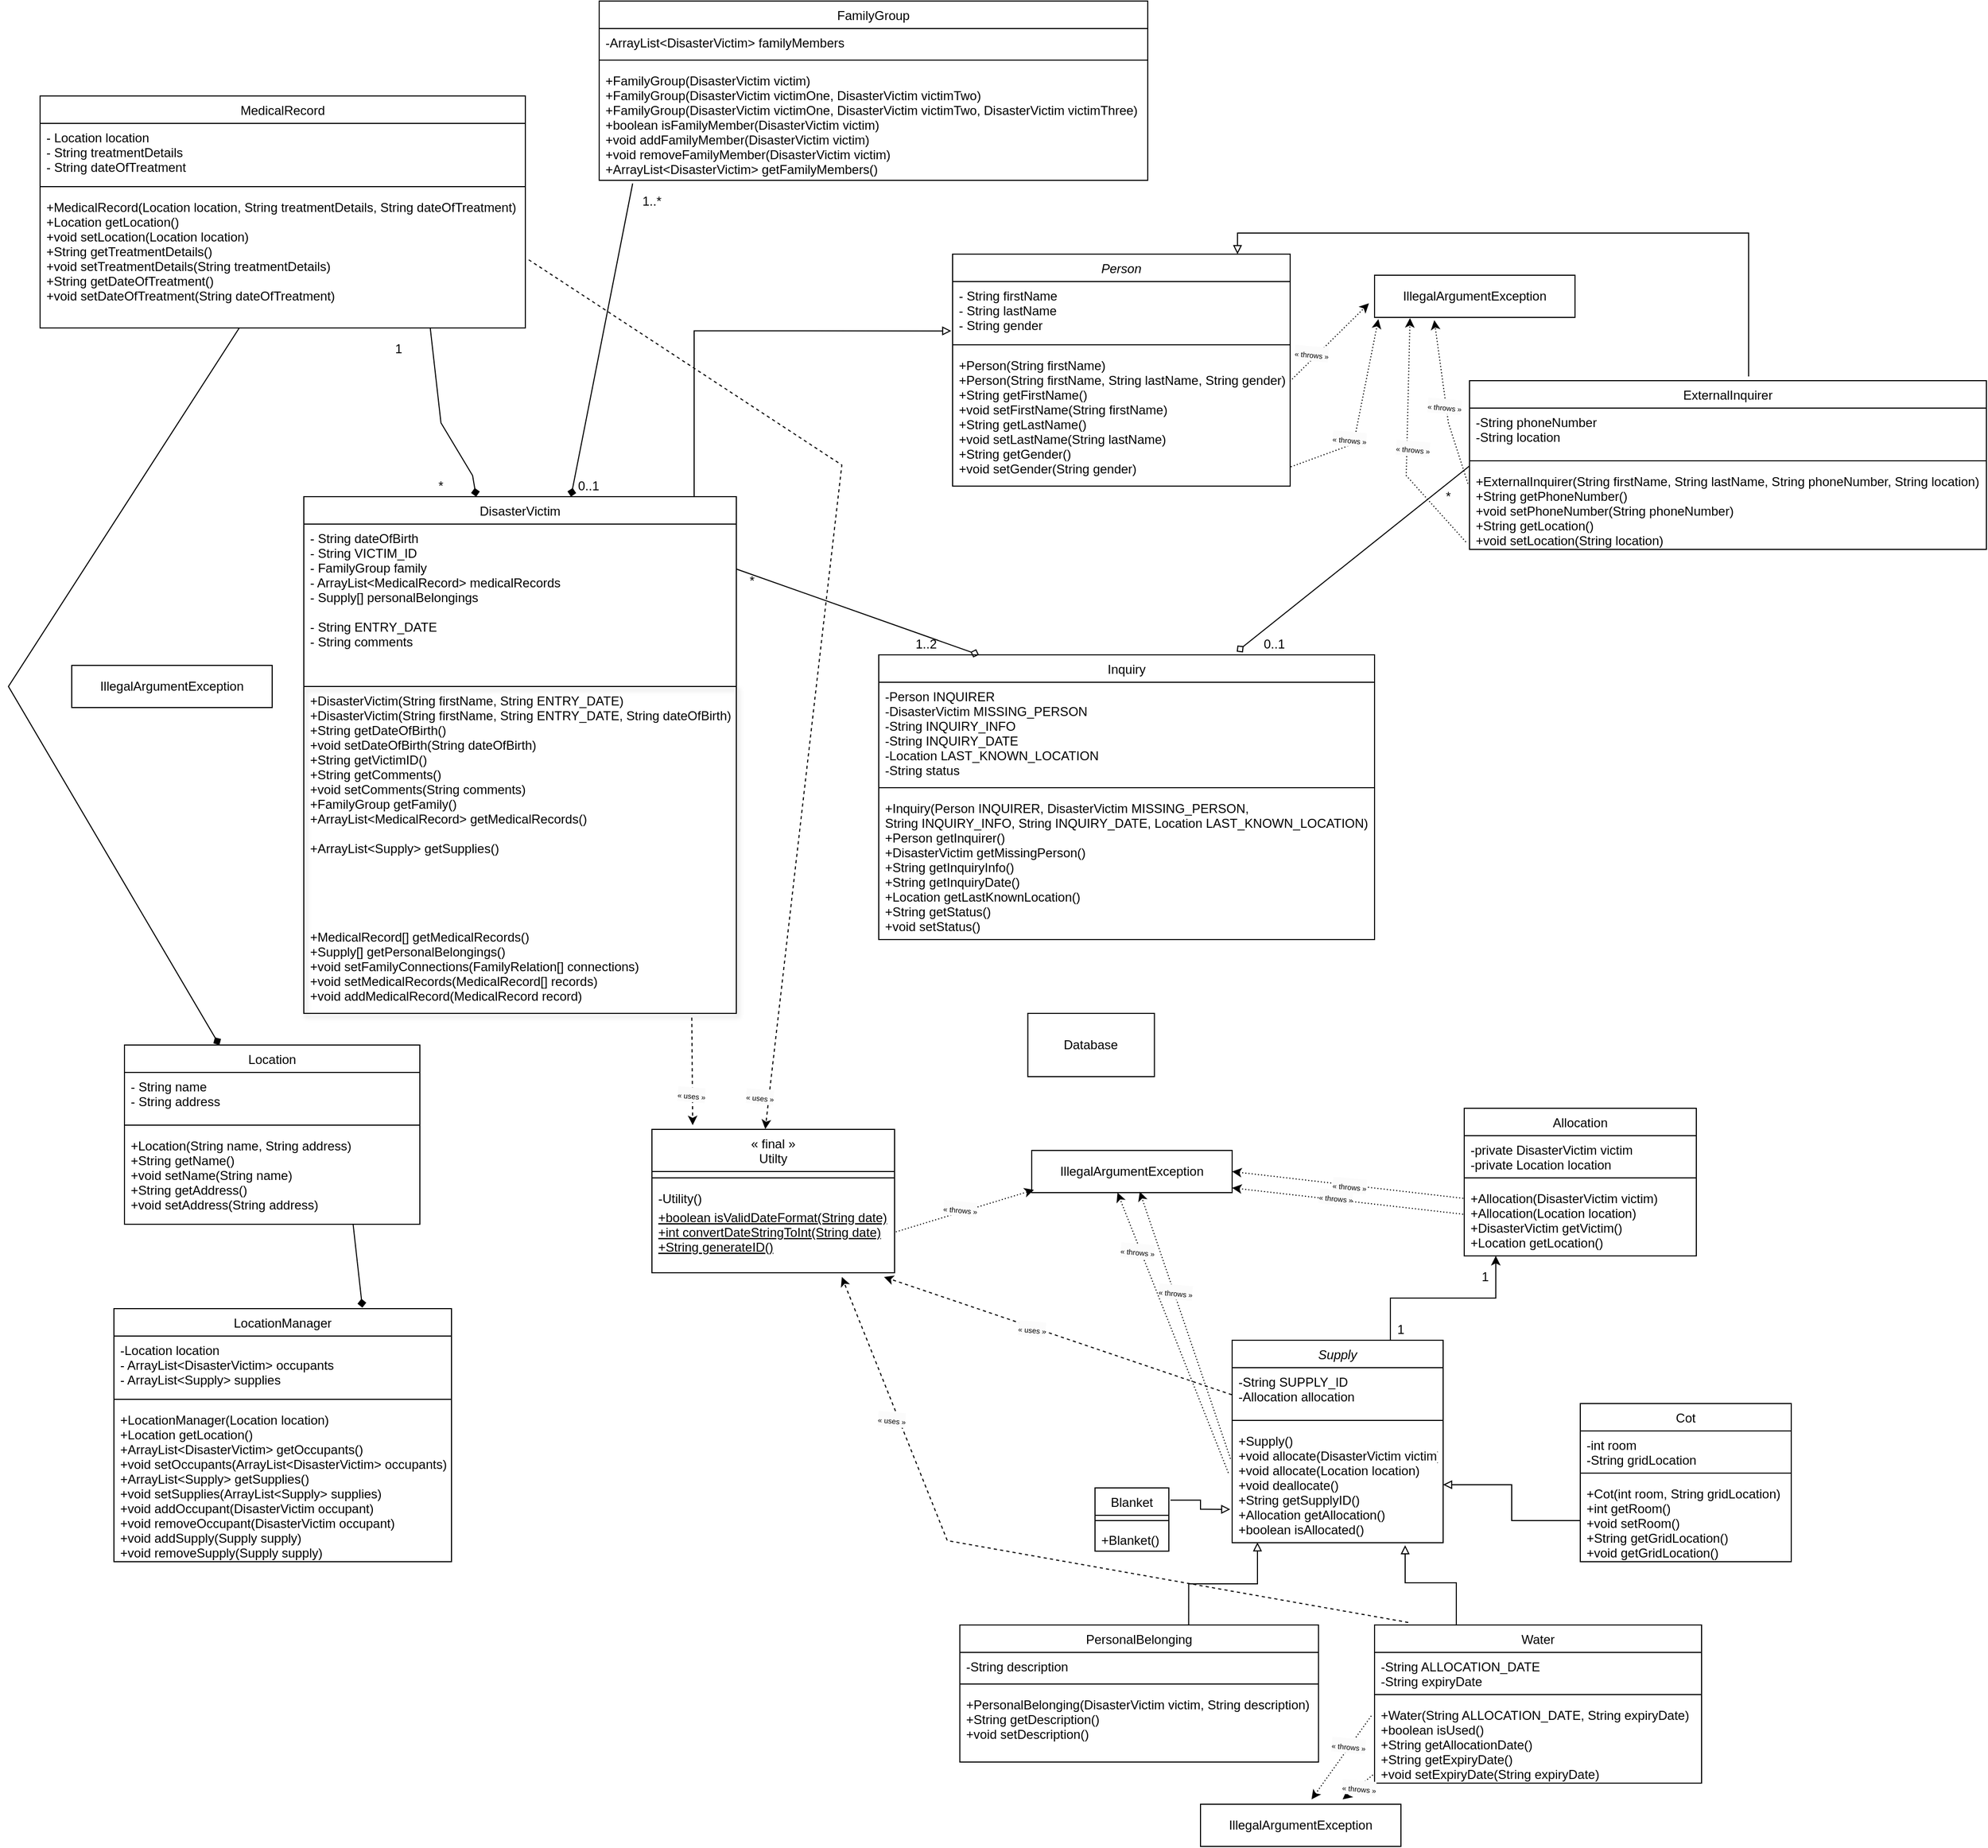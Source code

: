 <mxfile version="22.1.22" type="embed">
  <diagram id="VlhHBZpKRhE8tKz5r5HN" name="Page-1">
    <mxGraphModel dx="604" dy="786" grid="1" gridSize="10" guides="1" tooltips="1" connect="0" arrows="0" fold="1" page="1" pageScale="1" pageWidth="1920" pageHeight="1920" math="0" shadow="0">
      <root>
        <mxCell id="0" />
        <mxCell id="1" parent="0" />
        <mxCell id="2" value="DisasterVictim" style="swimlane;fontStyle=0;align=center;verticalAlign=top;childLayout=stackLayout;horizontal=1;startSize=26;horizontalStack=0;resizeParent=1;resizeLast=0;collapsible=1;marginBottom=0;rounded=0;shadow=0;strokeWidth=1;" parent="1" vertex="1">
          <mxGeometry x="290" y="630" width="410" height="490" as="geometry">
            <mxRectangle x="550" y="140" width="160" height="26" as="alternateBounds" />
          </mxGeometry>
        </mxCell>
        <mxCell id="4" value="- String dateOfBirth&#xa;- String VICTIM_ID&#xa;- FamilyGroup family&#xa;- ArrayList&lt;MedicalRecord&gt; medicalRecords&#xa;- Supply[] personalBelongings&#xa;&#xa;- String ENTRY_DATE&#xa;- String comments" style="text;align=left;verticalAlign=top;spacingLeft=4;spacingRight=4;overflow=hidden;rotatable=0;points=[[0,0.5],[1,0.5]];portConstraint=eastwest;rounded=0;shadow=0;html=0;" parent="2" vertex="1">
          <mxGeometry y="26" width="410" height="154" as="geometry" />
        </mxCell>
        <mxCell id="6" value="+DisasterVictim(String firstName, String ENTRY_DATE)&#xa;+DisasterVictim(String firstName, String ENTRY_DATE, String dateOfBirth)&#xa;+String getDateOfBirth()&#xa;+void setDateOfBirth(String dateOfBirth)&#xa;+String getVictimID()&#xa;+String getComments()&#xa;+void setComments(String comments)&#xa;+FamilyGroup getFamily()&#xa;+ArrayList&lt;MedicalRecord&gt; getMedicalRecords()&#xa;&#xa;+ArrayList&lt;Supply&gt; getSupplies()&#xa;&#xa;&#xa;&#xa;&#xa;&#xa;+MedicalRecord[] getMedicalRecords()&#xa;+Supply[] getPersonalBelongings()&#xa;+void setFamilyConnections(FamilyRelation[] connections)&#xa;+void setMedicalRecords(MedicalRecord[] records)&#xa;+void addMedicalRecord(MedicalRecord record)&#xa;&#xa;" style="text;align=left;verticalAlign=top;spacingLeft=4;spacingRight=4;overflow=hidden;rotatable=0;points=[[0,0.5],[1,0.5]];portConstraint=eastwest;rounded=0;shadow=1;html=0;strokeColor=#000000;" parent="2" vertex="1">
          <mxGeometry y="180" width="410" height="310" as="geometry" />
        </mxCell>
        <mxCell id="14" value="Location" style="swimlane;fontStyle=0;align=center;verticalAlign=top;childLayout=stackLayout;horizontal=1;startSize=26;horizontalStack=0;resizeParent=1;resizeLast=0;collapsible=1;marginBottom=0;rounded=0;shadow=0;strokeWidth=1;" parent="1" vertex="1">
          <mxGeometry x="120" y="1150" width="280" height="170" as="geometry">
            <mxRectangle x="550" y="140" width="160" height="26" as="alternateBounds" />
          </mxGeometry>
        </mxCell>
        <mxCell id="15" value="- String name&#xa;- String address&#xa;" style="text;align=left;verticalAlign=top;spacingLeft=4;spacingRight=4;overflow=hidden;rotatable=0;points=[[0,0.5],[1,0.5]];portConstraint=eastwest;rounded=0;shadow=0;html=0;" parent="14" vertex="1">
          <mxGeometry y="26" width="280" height="44" as="geometry" />
        </mxCell>
        <mxCell id="16" value="" style="line;html=1;strokeWidth=1;align=left;verticalAlign=middle;spacingTop=-1;spacingLeft=3;spacingRight=3;rotatable=0;labelPosition=right;points=[];portConstraint=eastwest;" parent="14" vertex="1">
          <mxGeometry y="70" width="280" height="12" as="geometry" />
        </mxCell>
        <mxCell id="17" value="+Location(String name, String address)&#xa;+String getName()&#xa;+void setName(String name)&#xa;+String getAddress()&#xa;+void setAddress(String address)" style="text;align=left;verticalAlign=top;spacingLeft=4;spacingRight=4;overflow=hidden;rotatable=0;points=[[0,0.5],[1,0.5]];portConstraint=eastwest;rounded=0;shadow=0;html=0;" parent="14" vertex="1">
          <mxGeometry y="82" width="280" height="88" as="geometry" />
        </mxCell>
        <mxCell id="18" value="« final »&#xa;Utilty" style="swimlane;fontStyle=0;align=center;verticalAlign=top;childLayout=stackLayout;horizontal=1;startSize=40;horizontalStack=0;resizeParent=1;resizeLast=0;collapsible=1;marginBottom=0;rounded=0;shadow=0;strokeWidth=1;" parent="1" vertex="1">
          <mxGeometry x="620" y="1230" width="230" height="136" as="geometry">
            <mxRectangle x="660" y="1060" width="160" height="26" as="alternateBounds" />
          </mxGeometry>
        </mxCell>
        <mxCell id="20" value="" style="line;html=1;strokeWidth=1;align=left;verticalAlign=middle;spacingTop=-1;spacingLeft=3;spacingRight=3;rotatable=0;labelPosition=right;points=[];portConstraint=eastwest;" parent="18" vertex="1">
          <mxGeometry y="40" width="230" height="12" as="geometry" />
        </mxCell>
        <mxCell id="95" value="-Utility()" style="text;align=left;verticalAlign=top;spacingLeft=4;spacingRight=4;overflow=hidden;rotatable=0;points=[[0,0.5],[1,0.5]];portConstraint=eastwest;rounded=0;shadow=0;html=0;" parent="18" vertex="1">
          <mxGeometry y="52" width="230" height="18" as="geometry" />
        </mxCell>
        <mxCell id="21" value="+boolean isValidDateFormat(String date)&#xa;+int convertDateStringToInt(String date)&#xa;+String generateID()&#xa;&#xa;" style="text;align=left;verticalAlign=top;spacingLeft=4;spacingRight=4;overflow=hidden;rotatable=0;points=[[0,0.5],[1,0.5]];portConstraint=eastwest;rounded=0;shadow=0;html=0;fontStyle=4" parent="18" vertex="1">
          <mxGeometry y="70" width="230" height="46" as="geometry" />
        </mxCell>
        <mxCell id="26" value="ExternalInquirer" style="swimlane;fontStyle=0;align=center;verticalAlign=top;childLayout=stackLayout;horizontal=1;startSize=26;horizontalStack=0;resizeParent=1;resizeLast=0;collapsible=1;marginBottom=0;rounded=0;shadow=0;strokeWidth=1;" parent="1" vertex="1">
          <mxGeometry x="1395" y="520" width="490" height="160" as="geometry">
            <mxRectangle x="550" y="140" width="160" height="26" as="alternateBounds" />
          </mxGeometry>
        </mxCell>
        <mxCell id="27" value="-String phoneNumber&#xa;-String location" style="text;align=left;verticalAlign=top;spacingLeft=4;spacingRight=4;overflow=hidden;rotatable=0;points=[[0,0.5],[1,0.5]];portConstraint=eastwest;rounded=0;shadow=0;html=0;" parent="26" vertex="1">
          <mxGeometry y="26" width="490" height="44" as="geometry" />
        </mxCell>
        <mxCell id="28" value="" style="line;html=1;strokeWidth=1;align=left;verticalAlign=middle;spacingTop=-1;spacingLeft=3;spacingRight=3;rotatable=0;labelPosition=right;points=[];portConstraint=eastwest;" parent="26" vertex="1">
          <mxGeometry y="70" width="490" height="12" as="geometry" />
        </mxCell>
        <mxCell id="29" value="+ExternalInquirer(String firstName, String lastName, String phoneNumber, String location)&#xa;+String getPhoneNumber()&#xa;+void setPhoneNumber(String phoneNumber)&#xa;+String getLocation()&#xa;+void setLocation(String location)" style="text;align=left;verticalAlign=top;spacingLeft=4;spacingRight=4;overflow=hidden;rotatable=0;points=[[0,0.5],[1,0.5]];portConstraint=eastwest;rounded=0;shadow=0;html=0;" parent="26" vertex="1">
          <mxGeometry y="82" width="490" height="78" as="geometry" />
        </mxCell>
        <mxCell id="30" value="Supply" style="swimlane;fontStyle=2;align=center;verticalAlign=top;childLayout=stackLayout;horizontal=1;startSize=26;horizontalStack=0;resizeParent=1;resizeLast=0;collapsible=1;marginBottom=0;rounded=0;shadow=0;strokeWidth=1;" parent="1" vertex="1">
          <mxGeometry x="1170" y="1430" width="200" height="192" as="geometry">
            <mxRectangle x="1170" y="1430" width="160" height="26" as="alternateBounds" />
          </mxGeometry>
        </mxCell>
        <mxCell id="31" value="-String SUPPLY_ID&#xa;-Allocation allocation" style="text;align=left;verticalAlign=top;spacingLeft=4;spacingRight=4;overflow=hidden;rotatable=0;points=[[0,0.5],[1,0.5]];portConstraint=eastwest;rounded=0;shadow=0;html=0;" parent="30" vertex="1">
          <mxGeometry y="26" width="200" height="44" as="geometry" />
        </mxCell>
        <mxCell id="32" value="" style="line;html=1;strokeWidth=1;align=left;verticalAlign=middle;spacingTop=-1;spacingLeft=3;spacingRight=3;rotatable=0;labelPosition=right;points=[];portConstraint=eastwest;" parent="30" vertex="1">
          <mxGeometry y="70" width="200" height="12" as="geometry" />
        </mxCell>
        <mxCell id="33" value="+Supply()&#xa;+void allocate(DisasterVictim victim)&#xa;+void allocate(Location location)&#xa;+void deallocate()&#xa;+String getSupplyID()&#xa;+Allocation getAllocation()&#xa;+boolean isAllocated()" style="text;align=left;verticalAlign=top;spacingLeft=4;spacingRight=4;overflow=hidden;rotatable=0;points=[[0,0.5],[1,0.5]];portConstraint=eastwest;rounded=0;shadow=0;html=0;" parent="30" vertex="1">
          <mxGeometry y="82" width="200" height="110" as="geometry" />
        </mxCell>
        <mxCell id="38" value="MedicalRecord" style="swimlane;fontStyle=0;align=center;verticalAlign=top;childLayout=stackLayout;horizontal=1;startSize=26;horizontalStack=0;resizeParent=1;resizeLast=0;collapsible=1;marginBottom=0;rounded=0;shadow=0;strokeWidth=1;" parent="1" vertex="1">
          <mxGeometry x="40" y="250" width="460" height="220" as="geometry">
            <mxRectangle x="50" y="850" width="160" height="26" as="alternateBounds" />
          </mxGeometry>
        </mxCell>
        <mxCell id="39" value="- Location location&#xa;- String treatmentDetails&#xa;- String dateOfTreatment" style="text;align=left;verticalAlign=top;spacingLeft=4;spacingRight=4;overflow=hidden;rotatable=0;points=[[0,0.5],[1,0.5]];portConstraint=eastwest;rounded=0;shadow=0;html=0;" parent="38" vertex="1">
          <mxGeometry y="26" width="460" height="54" as="geometry" />
        </mxCell>
        <mxCell id="40" value="" style="line;html=1;strokeWidth=1;align=left;verticalAlign=middle;spacingTop=-1;spacingLeft=3;spacingRight=3;rotatable=0;labelPosition=right;points=[];portConstraint=eastwest;" parent="38" vertex="1">
          <mxGeometry y="80" width="460" height="12" as="geometry" />
        </mxCell>
        <mxCell id="41" value="+MedicalRecord(Location location, String treatmentDetails, String dateOfTreatment)&#xa;+Location getLocation()&#xa;+void setLocation(Location location)&#xa;+String getTreatmentDetails()&#xa;+void setTreatmentDetails(String treatmentDetails)&#xa;+String getDateOfTreatment()&#xa;+void setDateOfTreatment(String dateOfTreatment)" style="text;align=left;verticalAlign=top;spacingLeft=4;spacingRight=4;overflow=hidden;rotatable=0;points=[[0,0.5],[1,0.5]];portConstraint=eastwest;rounded=0;shadow=0;html=0;" parent="38" vertex="1">
          <mxGeometry y="92" width="460" height="128" as="geometry" />
        </mxCell>
        <mxCell id="43" value="Person" style="swimlane;fontStyle=2;align=center;verticalAlign=top;childLayout=stackLayout;horizontal=1;startSize=26;horizontalStack=0;resizeParent=1;resizeLast=0;collapsible=1;marginBottom=0;rounded=0;shadow=0;strokeWidth=1;" parent="1" vertex="1">
          <mxGeometry x="905" y="400" width="320" height="220" as="geometry">
            <mxRectangle x="550" y="140" width="160" height="26" as="alternateBounds" />
          </mxGeometry>
        </mxCell>
        <mxCell id="44" value="- String firstName&#xa;- String lastName&#xa;- String gender" style="text;align=left;verticalAlign=top;spacingLeft=4;spacingRight=4;overflow=hidden;rotatable=0;points=[[0,0.5],[1,0.5]];portConstraint=eastwest;rounded=0;shadow=0;html=0;" parent="43" vertex="1">
          <mxGeometry y="26" width="320" height="54" as="geometry" />
        </mxCell>
        <mxCell id="45" value="" style="line;html=1;strokeWidth=1;align=left;verticalAlign=middle;spacingTop=-1;spacingLeft=3;spacingRight=3;rotatable=0;labelPosition=right;points=[];portConstraint=eastwest;" parent="43" vertex="1">
          <mxGeometry y="80" width="320" height="12" as="geometry" />
        </mxCell>
        <mxCell id="46" value="+Person(String firstName)&#xa;+Person(String firstName, String lastName, String gender)&#xa;+String getFirstName()&#xa;+void setFirstName(String firstName)&#xa;+String getLastName()&#xa;+void setLastName(String lastName)&#xa;+String getGender()&#xa;+void setGender(String gender)" style="text;align=left;verticalAlign=top;spacingLeft=4;spacingRight=4;overflow=hidden;rotatable=0;points=[[0,0.5],[1,0.5]];portConstraint=eastwest;rounded=0;shadow=0;html=0;" parent="43" vertex="1">
          <mxGeometry y="92" width="320" height="128" as="geometry" />
        </mxCell>
        <mxCell id="47" value="FamilyGroup" style="swimlane;fontStyle=0;align=center;verticalAlign=top;childLayout=stackLayout;horizontal=1;startSize=26;horizontalStack=0;resizeParent=1;resizeLast=0;collapsible=1;marginBottom=0;rounded=0;shadow=0;strokeWidth=1;" parent="1" vertex="1">
          <mxGeometry x="570" y="160" width="520" height="170" as="geometry">
            <mxRectangle x="50" y="800" width="160" height="26" as="alternateBounds" />
          </mxGeometry>
        </mxCell>
        <mxCell id="48" value="-ArrayList&lt;DisasterVictim&gt; familyMembers" style="text;align=left;verticalAlign=top;spacingLeft=4;spacingRight=4;overflow=hidden;rotatable=0;points=[[0,0.5],[1,0.5]];portConstraint=eastwest;rounded=0;shadow=0;html=0;" parent="47" vertex="1">
          <mxGeometry y="26" width="520" height="24" as="geometry" />
        </mxCell>
        <mxCell id="49" value="" style="line;html=1;strokeWidth=1;align=left;verticalAlign=middle;spacingTop=-1;spacingLeft=3;spacingRight=3;rotatable=0;labelPosition=right;points=[];portConstraint=eastwest;" parent="47" vertex="1">
          <mxGeometry y="50" width="520" height="12" as="geometry" />
        </mxCell>
        <mxCell id="50" value="+FamilyGroup(DisasterVictim victim)&#xa;+FamilyGroup(DisasterVictim victimOne, DisasterVictim victimTwo)&#xa;+FamilyGroup(DisasterVictim victimOne, DisasterVictim victimTwo, DisasterVictim victimThree)&#xa;+boolean isFamilyMember(DisasterVictim victim)&#xa;+void addFamilyMember(DisasterVictim victim)&#xa;+void removeFamilyMember(DisasterVictim victim)&#xa;+ArrayList&lt;DisasterVictim&gt; getFamilyMembers()&#xa;" style="text;align=left;verticalAlign=top;spacingLeft=4;spacingRight=4;overflow=hidden;rotatable=0;points=[[0,0.5],[1,0.5]];portConstraint=eastwest;rounded=0;shadow=0;html=0;" parent="47" vertex="1">
          <mxGeometry y="62" width="520" height="108" as="geometry" />
        </mxCell>
        <mxCell id="51" value="Inquiry" style="swimlane;fontStyle=0;align=center;verticalAlign=top;childLayout=stackLayout;horizontal=1;startSize=26;horizontalStack=0;resizeParent=1;resizeLast=0;collapsible=1;marginBottom=0;rounded=0;shadow=0;strokeWidth=1;" parent="1" vertex="1">
          <mxGeometry x="835" y="780" width="470" height="270" as="geometry">
            <mxRectangle x="550" y="140" width="160" height="26" as="alternateBounds" />
          </mxGeometry>
        </mxCell>
        <mxCell id="52" value="-Person INQUIRER&#xa;-DisasterVictim MISSING_PERSON&#xa;-String INQUIRY_INFO&#xa;-String INQUIRY_DATE&#xa;-Location LAST_KNOWN_LOCATION&#xa;-String status" style="text;align=left;verticalAlign=top;spacingLeft=4;spacingRight=4;overflow=hidden;rotatable=0;points=[[0,0.5],[1,0.5]];portConstraint=eastwest;rounded=0;shadow=0;html=0;" parent="51" vertex="1">
          <mxGeometry y="26" width="470" height="94" as="geometry" />
        </mxCell>
        <mxCell id="53" value="" style="line;html=1;strokeWidth=1;align=left;verticalAlign=middle;spacingTop=-1;spacingLeft=3;spacingRight=3;rotatable=0;labelPosition=right;points=[];portConstraint=eastwest;" parent="51" vertex="1">
          <mxGeometry y="120" width="470" height="12" as="geometry" />
        </mxCell>
        <mxCell id="54" value="+Inquiry(Person INQUIRER, DisasterVictim MISSING_PERSON, &#xa;String INQUIRY_INFO, String INQUIRY_DATE, Location LAST_KNOWN_LOCATION)&#xa;+Person getInquirer()&#xa;+DisasterVictim getMissingPerson()&#xa;+String getInquiryInfo()&#xa;+String getInquiryDate()&#xa;+Location getLastKnownLocation()&#xa;+String getStatus()&#xa;+void setStatus()&#xa;" style="text;align=left;verticalAlign=top;spacingLeft=4;spacingRight=4;overflow=hidden;rotatable=0;points=[[0,0.5],[1,0.5]];portConstraint=eastwest;rounded=0;shadow=0;html=0;" parent="51" vertex="1">
          <mxGeometry y="132" width="470" height="138" as="geometry" />
        </mxCell>
        <mxCell id="55" value="PersonalBelonging" style="swimlane;fontStyle=0;align=center;verticalAlign=top;childLayout=stackLayout;horizontal=1;startSize=26;horizontalStack=0;resizeParent=1;resizeLast=0;collapsible=1;marginBottom=0;rounded=0;shadow=0;strokeWidth=1;" parent="1" vertex="1">
          <mxGeometry x="911.85" y="1700" width="340" height="130" as="geometry">
            <mxRectangle x="1030" y="1710" width="160" height="26" as="alternateBounds" />
          </mxGeometry>
        </mxCell>
        <mxCell id="56" value="-String description" style="text;align=left;verticalAlign=top;spacingLeft=4;spacingRight=4;overflow=hidden;rotatable=0;points=[[0,0.5],[1,0.5]];portConstraint=eastwest;rounded=0;shadow=0;html=0;" parent="55" vertex="1">
          <mxGeometry y="26" width="340" height="24" as="geometry" />
        </mxCell>
        <mxCell id="57" value="" style="line;html=1;strokeWidth=1;align=left;verticalAlign=middle;spacingTop=-1;spacingLeft=3;spacingRight=3;rotatable=0;labelPosition=right;points=[];portConstraint=eastwest;" parent="55" vertex="1">
          <mxGeometry y="50" width="340" height="12" as="geometry" />
        </mxCell>
        <mxCell id="58" value="+PersonalBelonging(DisasterVictim victim, String description)&#xa;+String getDescription()&#xa;+void setDescription()" style="text;align=left;verticalAlign=top;spacingLeft=4;spacingRight=4;overflow=hidden;rotatable=0;points=[[0,0.5],[1,0.5]];portConstraint=eastwest;rounded=0;shadow=0;html=0;" parent="55" vertex="1">
          <mxGeometry y="62" width="340" height="58" as="geometry" />
        </mxCell>
        <mxCell id="72" value="Blanket" style="swimlane;fontStyle=0;align=center;verticalAlign=top;childLayout=stackLayout;horizontal=1;startSize=26;horizontalStack=0;resizeParent=1;resizeLast=0;collapsible=1;marginBottom=0;rounded=0;shadow=0;strokeWidth=1;" parent="1" vertex="1">
          <mxGeometry x="1040" y="1570" width="70" height="60" as="geometry">
            <mxRectangle x="980" y="1570" width="160" height="26" as="alternateBounds" />
          </mxGeometry>
        </mxCell>
        <mxCell id="74" value="" style="line;html=1;strokeWidth=1;align=left;verticalAlign=middle;spacingTop=-1;spacingLeft=3;spacingRight=3;rotatable=0;labelPosition=right;points=[];portConstraint=eastwest;" parent="72" vertex="1">
          <mxGeometry y="26" width="70" height="10" as="geometry" />
        </mxCell>
        <mxCell id="75" value="+Blanket()" style="text;align=left;verticalAlign=top;spacingLeft=4;spacingRight=4;overflow=hidden;rotatable=0;points=[[0,0.5],[1,0.5]];portConstraint=eastwest;rounded=0;shadow=0;html=0;" parent="72" vertex="1">
          <mxGeometry y="36" width="70" height="24" as="geometry" />
        </mxCell>
        <mxCell id="76" value="Cot" style="swimlane;fontStyle=0;align=center;verticalAlign=top;childLayout=stackLayout;horizontal=1;startSize=26;horizontalStack=0;resizeParent=1;resizeLast=0;collapsible=1;marginBottom=0;rounded=0;shadow=0;strokeWidth=1;" parent="1" vertex="1">
          <mxGeometry x="1500" y="1490" width="200" height="150" as="geometry">
            <mxRectangle x="1560" y="1500" width="160" height="26" as="alternateBounds" />
          </mxGeometry>
        </mxCell>
        <mxCell id="77" value="-int room&#xa;-String gridLocation" style="text;align=left;verticalAlign=top;spacingLeft=4;spacingRight=4;overflow=hidden;rotatable=0;points=[[0,0.5],[1,0.5]];portConstraint=eastwest;rounded=0;shadow=0;html=0;" parent="76" vertex="1">
          <mxGeometry y="26" width="200" height="34" as="geometry" />
        </mxCell>
        <mxCell id="78" value="" style="line;html=1;strokeWidth=1;align=left;verticalAlign=middle;spacingTop=-1;spacingLeft=3;spacingRight=3;rotatable=0;labelPosition=right;points=[];portConstraint=eastwest;" parent="76" vertex="1">
          <mxGeometry y="60" width="200" height="12" as="geometry" />
        </mxCell>
        <mxCell id="79" value="+Cot(int room, String gridLocation)&#xa;+int getRoom()&#xa;+void setRoom()&#xa;+String getGridLocation()&#xa;+void getGridLocation()" style="text;align=left;verticalAlign=top;spacingLeft=4;spacingRight=4;overflow=hidden;rotatable=0;points=[[0,0.5],[1,0.5]];portConstraint=eastwest;rounded=0;shadow=0;html=0;" parent="76" vertex="1">
          <mxGeometry y="72" width="200" height="78" as="geometry" />
        </mxCell>
        <mxCell id="80" value="Water" style="swimlane;fontStyle=0;align=center;verticalAlign=top;childLayout=stackLayout;horizontal=1;startSize=26;horizontalStack=0;resizeParent=1;resizeLast=0;collapsible=1;marginBottom=0;rounded=0;shadow=0;strokeWidth=1;" parent="1" vertex="1">
          <mxGeometry x="1305" y="1700" width="310" height="150" as="geometry">
            <mxRectangle x="1305" y="1700" width="160" height="26" as="alternateBounds" />
          </mxGeometry>
        </mxCell>
        <mxCell id="81" value="-String ALLOCATION_DATE&#xa;-String expiryDate" style="text;align=left;verticalAlign=top;spacingLeft=4;spacingRight=4;overflow=hidden;rotatable=0;points=[[0,0.5],[1,0.5]];portConstraint=eastwest;rounded=0;shadow=0;html=0;" parent="80" vertex="1">
          <mxGeometry y="26" width="310" height="34" as="geometry" />
        </mxCell>
        <mxCell id="82" value="" style="line;html=1;strokeWidth=1;align=left;verticalAlign=middle;spacingTop=-1;spacingLeft=3;spacingRight=3;rotatable=0;labelPosition=right;points=[];portConstraint=eastwest;" parent="80" vertex="1">
          <mxGeometry y="60" width="310" height="12" as="geometry" />
        </mxCell>
        <mxCell id="83" value="+Water(String ALLOCATION_DATE, String expiryDate)&#xa;+boolean isUsed()&#xa;+String getAllocationDate()&#xa;+String getExpiryDate()&#xa;+void setExpiryDate(String expiryDate)&#xa;" style="text;align=left;verticalAlign=top;spacingLeft=4;spacingRight=4;overflow=hidden;rotatable=0;points=[[0,0.5],[1,0.5]];portConstraint=eastwest;rounded=0;shadow=0;html=0;" parent="80" vertex="1">
          <mxGeometry y="72" width="310" height="78" as="geometry" />
        </mxCell>
        <mxCell id="87" value="LocationManager" style="swimlane;fontStyle=0;align=center;verticalAlign=top;childLayout=stackLayout;horizontal=1;startSize=26;horizontalStack=0;resizeParent=1;resizeLast=0;collapsible=1;marginBottom=0;rounded=0;shadow=0;strokeWidth=1;" parent="1" vertex="1">
          <mxGeometry x="110" y="1400" width="320" height="240" as="geometry">
            <mxRectangle x="550" y="140" width="160" height="26" as="alternateBounds" />
          </mxGeometry>
        </mxCell>
        <mxCell id="88" value="-Location location&#xa;- ArrayList&lt;DisasterVictim&gt; occupants&#xa;- ArrayList&lt;Supply&gt; supplies" style="text;align=left;verticalAlign=top;spacingLeft=4;spacingRight=4;overflow=hidden;rotatable=0;points=[[0,0.5],[1,0.5]];portConstraint=eastwest;rounded=0;shadow=0;html=0;" parent="87" vertex="1">
          <mxGeometry y="26" width="320" height="54" as="geometry" />
        </mxCell>
        <mxCell id="89" value="" style="line;html=1;strokeWidth=1;align=left;verticalAlign=middle;spacingTop=-1;spacingLeft=3;spacingRight=3;rotatable=0;labelPosition=right;points=[];portConstraint=eastwest;" parent="87" vertex="1">
          <mxGeometry y="80" width="320" height="12" as="geometry" />
        </mxCell>
        <mxCell id="90" value="+LocationManager(Location location)&#xa;+Location getLocation()&#xa;+ArrayList&lt;DisasterVictim&gt; getOccupants()&#xa;+void setOccupants(ArrayList&lt;DisasterVictim&gt; occupants)&#xa;+ArrayList&lt;Supply&gt; getSupplies()&#xa;+void setSupplies(ArrayList&lt;Supply&gt; supplies)&#xa;+void addOccupant(DisasterVictim occupant)&#xa;+void removeOccupant(DisasterVictim occupant)&#xa;+void addSupply(Supply supply)&#xa;+void removeSupply(Supply supply)" style="text;align=left;verticalAlign=top;spacingLeft=4;spacingRight=4;overflow=hidden;rotatable=0;points=[[0,0.5],[1,0.5]];portConstraint=eastwest;rounded=0;shadow=0;html=0;" parent="87" vertex="1">
          <mxGeometry y="92" width="320" height="148" as="geometry" />
        </mxCell>
        <mxCell id="91" value="Allocation" style="swimlane;fontStyle=0;align=center;verticalAlign=top;childLayout=stackLayout;horizontal=1;startSize=26;horizontalStack=0;resizeParent=1;resizeLast=0;collapsible=1;marginBottom=0;rounded=0;shadow=0;strokeWidth=1;" parent="1" vertex="1">
          <mxGeometry x="1390" y="1210" width="220" height="140" as="geometry">
            <mxRectangle x="910" y="1390" width="160" height="26" as="alternateBounds" />
          </mxGeometry>
        </mxCell>
        <mxCell id="92" value="-private DisasterVictim victim&#xa;-private Location location" style="text;align=left;verticalAlign=top;spacingLeft=4;spacingRight=4;overflow=hidden;rotatable=0;points=[[0,0.5],[1,0.5]];portConstraint=eastwest;rounded=0;shadow=0;html=0;" parent="91" vertex="1">
          <mxGeometry y="26" width="220" height="34" as="geometry" />
        </mxCell>
        <mxCell id="93" value="" style="line;html=1;strokeWidth=1;align=left;verticalAlign=middle;spacingTop=-1;spacingLeft=3;spacingRight=3;rotatable=0;labelPosition=right;points=[];portConstraint=eastwest;" parent="91" vertex="1">
          <mxGeometry y="60" width="220" height="12" as="geometry" />
        </mxCell>
        <mxCell id="94" value="+Allocation(DisasterVictim victim)&#xa;+Allocation(Location location)&#xa;+DisasterVictim getVictim()&#xa;+Location getLocation()&#xa;" style="text;align=left;verticalAlign=top;spacingLeft=4;spacingRight=4;overflow=hidden;rotatable=0;points=[[0,0.5],[1,0.5]];portConstraint=eastwest;rounded=0;shadow=0;html=0;" parent="91" vertex="1">
          <mxGeometry y="72" width="220" height="68" as="geometry" />
        </mxCell>
        <mxCell id="101" value="IllegalArgumentException" style="whiteSpace=wrap;html=1;" vertex="1" parent="1">
          <mxGeometry x="70" y="790" width="190" height="40" as="geometry" />
        </mxCell>
        <mxCell id="106" style="edgeStyle=orthogonalEdgeStyle;rounded=0;orthogonalLoop=1;jettySize=auto;html=1;exitX=0;exitY=0.5;exitDx=0;exitDy=0;entryX=1;entryY=0.5;entryDx=0;entryDy=0;endArrow=block;endFill=0;" edge="1" parent="1" source="79" target="33">
          <mxGeometry relative="1" as="geometry" />
        </mxCell>
        <mxCell id="108" style="edgeStyle=orthogonalEdgeStyle;rounded=0;orthogonalLoop=1;jettySize=auto;html=1;exitX=0.25;exitY=0;exitDx=0;exitDy=0;entryX=0.82;entryY=1.022;entryDx=0;entryDy=0;endArrow=block;endFill=0;entryPerimeter=0;" edge="1" parent="1" source="80" target="33">
          <mxGeometry relative="1" as="geometry">
            <mxPoint x="1470" y="1650" as="sourcePoint" />
            <mxPoint x="1340" y="1610" as="targetPoint" />
            <Array as="points">
              <mxPoint x="1383" y="1660" />
              <mxPoint x="1334" y="1660" />
            </Array>
          </mxGeometry>
        </mxCell>
        <mxCell id="110" style="edgeStyle=orthogonalEdgeStyle;rounded=0;orthogonalLoop=1;jettySize=auto;html=1;exitX=1.021;exitY=0.194;exitDx=0;exitDy=0;entryX=-0.009;entryY=0.712;entryDx=0;entryDy=0;endArrow=block;endFill=0;entryPerimeter=0;exitPerimeter=0;" edge="1" parent="1" source="72" target="33">
          <mxGeometry relative="1" as="geometry">
            <mxPoint x="1043" y="1564.75" as="sourcePoint" />
            <mxPoint x="1000" y="1474.75" as="targetPoint" />
          </mxGeometry>
        </mxCell>
        <mxCell id="111" style="edgeStyle=orthogonalEdgeStyle;rounded=0;orthogonalLoop=1;jettySize=auto;html=1;entryX=0.844;entryY=0;entryDx=0;entryDy=0;entryPerimeter=0;endArrow=block;endFill=0;exitX=0.54;exitY=-0.025;exitDx=0;exitDy=0;exitPerimeter=0;" edge="1" parent="1" source="26" target="43">
          <mxGeometry relative="1" as="geometry">
            <mxPoint x="1665" y="390" as="sourcePoint" />
            <mxPoint x="1175.0" y="370.002" as="targetPoint" />
            <Array as="points">
              <mxPoint x="1660" y="380" />
              <mxPoint x="1175" y="380" />
            </Array>
          </mxGeometry>
        </mxCell>
        <mxCell id="112" style="edgeStyle=orthogonalEdgeStyle;rounded=0;orthogonalLoop=1;jettySize=auto;html=1;entryX=-0.004;entryY=0.867;entryDx=0;entryDy=0;entryPerimeter=0;endArrow=block;endFill=0;" edge="1" parent="1" source="2" target="44">
          <mxGeometry relative="1" as="geometry">
            <Array as="points">
              <mxPoint x="660" y="473" />
            </Array>
          </mxGeometry>
        </mxCell>
        <mxCell id="113" value="IllegalArgumentException" style="whiteSpace=wrap;html=1;" vertex="1" parent="1">
          <mxGeometry x="980" y="1250" width="190" height="40" as="geometry" />
        </mxCell>
        <mxCell id="119" value="IllegalArgumentException" style="whiteSpace=wrap;html=1;" vertex="1" parent="1">
          <mxGeometry x="1140" y="1870" width="190" height="40" as="geometry" />
        </mxCell>
        <mxCell id="123" style="edgeStyle=orthogonalEdgeStyle;rounded=0;orthogonalLoop=1;jettySize=auto;html=1;exitX=0.75;exitY=0;exitDx=0;exitDy=0;entryX=0.136;entryY=1;entryDx=0;entryDy=0;entryPerimeter=0;" edge="1" parent="1" source="30" target="94">
          <mxGeometry relative="1" as="geometry" />
        </mxCell>
        <mxCell id="124" value="1" style="text;strokeColor=none;align=center;fillColor=none;html=1;verticalAlign=middle;whiteSpace=wrap;rounded=0;" vertex="1" parent="1">
          <mxGeometry x="1400" y="1360" width="20" height="20" as="geometry" />
        </mxCell>
        <mxCell id="125" value="1" style="text;strokeColor=none;align=center;fillColor=none;html=1;verticalAlign=middle;whiteSpace=wrap;rounded=0;" vertex="1" parent="1">
          <mxGeometry x="1320" y="1410" width="20" height="20" as="geometry" />
        </mxCell>
        <mxCell id="138" value="" style="group" vertex="1" connectable="0" parent="1">
          <mxGeometry x="1260.609" y="1276.275" width="44.392" height="13.73" as="geometry" />
        </mxCell>
        <mxCell id="139" value="" style="group" vertex="1" connectable="0" parent="138">
          <mxGeometry x="-8.882e-14" y="4.086e-14" width="44.392" height="13.73" as="geometry" />
        </mxCell>
        <mxCell id="117" value="" style="edgeStyle=none;orthogonalLoop=1;jettySize=auto;html=1;rounded=0;exitX=-0.004;exitY=0.197;exitDx=0;exitDy=0;exitPerimeter=0;entryX=1;entryY=0.5;entryDx=0;entryDy=0;dashed=1;dashPattern=1 2;movable=1;resizable=1;rotatable=1;deletable=1;editable=1;locked=0;connectable=1;" edge="1" parent="139" source="94" target="113">
          <mxGeometry width="80" relative="1" as="geometry">
            <mxPoint x="159.041" y="-198.135" as="sourcePoint" />
            <mxPoint x="239.041" y="-198.135" as="targetPoint" />
            <Array as="points" />
          </mxGeometry>
        </mxCell>
        <mxCell id="128" value="&lt;span style=&quot;color: rgb(0, 0, 0); font-family: Helvetica; font-style: normal; font-variant-ligatures: normal; font-variant-caps: normal; font-weight: 400; letter-spacing: normal; orphans: 2; text-align: center; text-indent: 0px; text-transform: none; widows: 2; word-spacing: 0px; -webkit-text-stroke-width: 0px; background-color: rgb(251, 251, 251); text-decoration-thickness: initial; text-decoration-style: initial; text-decoration-color: initial; float: none; display: inline !important;&quot;&gt;&lt;font style=&quot;font-size: 7px;&quot;&gt;« throws »&lt;/font&gt;&lt;/span&gt;" style="text;whiteSpace=wrap;html=1;rotation=5;movable=1;resizable=1;rotatable=1;deletable=1;editable=1;locked=0;connectable=1;perimeterSpacing=0;spacing=2;spacingBottom=0;spacingTop=-9;spacingLeft=2;" vertex="1" parent="139">
          <mxGeometry x="0.351" y="1.885" width="43.69" height="9.96" as="geometry" />
        </mxCell>
        <mxCell id="140" value="" style="edgeStyle=none;orthogonalLoop=1;jettySize=auto;html=1;rounded=0;exitX=-0.004;exitY=0.197;exitDx=0;exitDy=0;exitPerimeter=0;entryX=1;entryY=0.5;entryDx=0;entryDy=0;dashed=1;dashPattern=1 2;movable=1;resizable=1;rotatable=1;deletable=1;editable=1;locked=0;connectable=1;" edge="1" parent="1">
          <mxGeometry width="80" relative="1" as="geometry">
            <mxPoint x="1388.999" y="1310.495" as="sourcePoint" />
            <mxPoint x="1169.999" y="1285.495" as="targetPoint" />
            <Array as="points" />
          </mxGeometry>
        </mxCell>
        <mxCell id="141" value="&lt;span style=&quot;color: rgb(0, 0, 0); font-family: Helvetica; font-style: normal; font-variant-ligatures: normal; font-variant-caps: normal; font-weight: 400; letter-spacing: normal; orphans: 2; text-align: center; text-indent: 0px; text-transform: none; widows: 2; word-spacing: 0px; -webkit-text-stroke-width: 0px; background-color: rgb(251, 251, 251); text-decoration-thickness: initial; text-decoration-style: initial; text-decoration-color: initial; float: none; display: inline !important;&quot;&gt;&lt;font style=&quot;font-size: 7px;&quot;&gt;« throws »&lt;/font&gt;&lt;/span&gt;" style="text;whiteSpace=wrap;html=1;rotation=5;movable=1;resizable=1;rotatable=1;deletable=1;editable=1;locked=0;connectable=1;perimeterSpacing=0;spacing=2;spacingBottom=0;spacingTop=-9;spacingLeft=2;" vertex="1" parent="1">
          <mxGeometry x="1248.15" y="1290" width="43.69" height="9.96" as="geometry" />
        </mxCell>
        <mxCell id="142" value="" style="edgeStyle=none;orthogonalLoop=1;jettySize=auto;html=1;rounded=0;exitX=1.005;exitY=0.592;exitDx=0;exitDy=0;exitPerimeter=0;entryX=0.011;entryY=0.935;entryDx=0;entryDy=0;dashed=1;dashPattern=1 2;movable=1;resizable=1;rotatable=1;deletable=1;editable=1;locked=0;connectable=1;entryPerimeter=0;" edge="1" parent="1" source="21" target="113">
          <mxGeometry width="80" relative="1" as="geometry">
            <mxPoint x="1029" y="1365" as="sourcePoint" />
            <mxPoint x="810" y="1340" as="targetPoint" />
            <Array as="points" />
          </mxGeometry>
        </mxCell>
        <mxCell id="143" value="&lt;span style=&quot;color: rgb(0, 0, 0); font-family: Helvetica; font-style: normal; font-variant-ligatures: normal; font-variant-caps: normal; font-weight: 400; letter-spacing: normal; orphans: 2; text-align: center; text-indent: 0px; text-transform: none; widows: 2; word-spacing: 0px; -webkit-text-stroke-width: 0px; background-color: rgb(251, 251, 251); text-decoration-thickness: initial; text-decoration-style: initial; text-decoration-color: initial; float: none; display: inline !important;&quot;&gt;&lt;font style=&quot;font-size: 7px;&quot;&gt;« throws »&lt;/font&gt;&lt;/span&gt;" style="text;whiteSpace=wrap;html=1;rotation=5;movable=1;resizable=1;rotatable=1;deletable=1;editable=1;locked=0;connectable=1;perimeterSpacing=0;spacing=2;spacingBottom=0;spacingTop=-9;spacingLeft=2;" vertex="1" parent="1">
          <mxGeometry x="890.52" y="1300.1" width="43.69" height="44.5" as="geometry" />
        </mxCell>
        <mxCell id="144" value="" style="edgeStyle=none;orthogonalLoop=1;jettySize=auto;html=1;rounded=0;exitX=-0.01;exitY=0.182;exitDx=0;exitDy=0;exitPerimeter=0;entryX=0.554;entryY=-0.115;entryDx=0;entryDy=0;dashed=1;dashPattern=1 2;movable=1;resizable=1;rotatable=1;deletable=1;editable=1;locked=0;connectable=1;entryPerimeter=0;" edge="1" parent="1" source="83" target="119">
          <mxGeometry width="80" relative="1" as="geometry">
            <mxPoint x="1419" y="1785" as="sourcePoint" />
            <mxPoint x="1200" y="1760" as="targetPoint" />
            <Array as="points" />
          </mxGeometry>
        </mxCell>
        <mxCell id="145" value="&lt;span style=&quot;color: rgb(0, 0, 0); font-family: Helvetica; font-style: normal; font-variant-ligatures: normal; font-variant-caps: normal; font-weight: 400; letter-spacing: normal; orphans: 2; text-align: center; text-indent: 0px; text-transform: none; widows: 2; word-spacing: 0px; -webkit-text-stroke-width: 0px; background-color: rgb(251, 251, 251); text-decoration-thickness: initial; text-decoration-style: initial; text-decoration-color: initial; float: none; display: inline !important;&quot;&gt;&lt;font style=&quot;font-size: 7px;&quot;&gt;« throws »&lt;/font&gt;&lt;/span&gt;" style="text;whiteSpace=wrap;html=1;rotation=5;movable=1;resizable=1;rotatable=1;deletable=1;editable=1;locked=0;connectable=1;perimeterSpacing=0;spacing=2;spacingBottom=0;spacingTop=-9;spacingLeft=2;" vertex="1" parent="1">
          <mxGeometry x="1260.001" y="1810.005" width="43.69" height="9.96" as="geometry" />
        </mxCell>
        <mxCell id="146" value="" style="edgeStyle=none;orthogonalLoop=1;jettySize=auto;html=1;rounded=0;exitX=-0.005;exitY=0.9;exitDx=0;exitDy=0;exitPerimeter=0;entryX=0.709;entryY=-0.115;entryDx=0;entryDy=0;dashed=1;dashPattern=1 2;movable=1;resizable=1;rotatable=1;deletable=1;editable=1;locked=0;connectable=1;entryPerimeter=0;" edge="1" parent="1" source="83" target="119">
          <mxGeometry width="80" relative="1" as="geometry">
            <mxPoint x="1419" y="1785" as="sourcePoint" />
            <mxPoint x="1200" y="1760" as="targetPoint" />
            <Array as="points" />
          </mxGeometry>
        </mxCell>
        <mxCell id="147" value="&lt;span style=&quot;color: rgb(0, 0, 0); font-family: Helvetica; font-style: normal; font-variant-ligatures: normal; font-variant-caps: normal; font-weight: 400; letter-spacing: normal; orphans: 2; text-align: center; text-indent: 0px; text-transform: none; widows: 2; word-spacing: 0px; -webkit-text-stroke-width: 0px; background-color: rgb(251, 251, 251); text-decoration-thickness: initial; text-decoration-style: initial; text-decoration-color: initial; float: none; display: inline !important;&quot;&gt;&lt;font style=&quot;font-size: 7px;&quot;&gt;« throws »&lt;/font&gt;&lt;/span&gt;" style="text;whiteSpace=wrap;html=1;rotation=5;movable=1;resizable=1;rotatable=1;deletable=1;editable=1;locked=0;connectable=1;perimeterSpacing=0;spacing=2;spacingBottom=0;spacingTop=-9;spacingLeft=2;" vertex="1" parent="1">
          <mxGeometry x="1270.001" y="1850.005" width="43.69" height="9.96" as="geometry" />
        </mxCell>
        <mxCell id="149" style="edgeStyle=orthogonalEdgeStyle;rounded=0;orthogonalLoop=1;jettySize=auto;html=1;exitX=0.638;exitY=0;exitDx=0;exitDy=0;entryX=0.12;entryY=0.997;entryDx=0;entryDy=0;endArrow=block;endFill=0;entryPerimeter=0;exitPerimeter=0;" edge="1" parent="1" source="55" target="33">
          <mxGeometry relative="1" as="geometry">
            <mxPoint x="1121" y="1592" as="sourcePoint" />
            <mxPoint x="1178" y="1592" as="targetPoint" />
          </mxGeometry>
        </mxCell>
        <mxCell id="150" value="" style="edgeStyle=none;orthogonalLoop=1;jettySize=auto;html=1;rounded=0;exitX=0.103;exitY=-0.016;exitDx=0;exitDy=0;exitPerimeter=0;dashed=1;" edge="1" parent="1" source="80">
          <mxGeometry width="80" relative="1" as="geometry">
            <mxPoint x="1370" y="1600" as="sourcePoint" />
            <mxPoint x="800" y="1370" as="targetPoint" />
            <Array as="points">
              <mxPoint x="900" y="1620" />
            </Array>
          </mxGeometry>
        </mxCell>
        <mxCell id="151" value="" style="edgeStyle=none;orthogonalLoop=1;jettySize=auto;html=1;rounded=0;exitX=-0.002;exitY=0.583;exitDx=0;exitDy=0;exitPerimeter=0;dashed=1;" edge="1" parent="1" source="31">
          <mxGeometry width="80" relative="1" as="geometry">
            <mxPoint x="1120" y="1440" as="sourcePoint" />
            <mxPoint x="840" y="1370" as="targetPoint" />
            <Array as="points" />
          </mxGeometry>
        </mxCell>
        <mxCell id="152" value="" style="edgeStyle=none;orthogonalLoop=1;jettySize=auto;html=1;rounded=0;entryX=0.202;entryY=0;entryDx=0;entryDy=0;entryPerimeter=0;endArrow=diamond;endFill=0;" edge="1" parent="1" target="51">
          <mxGeometry width="80" relative="1" as="geometry">
            <mxPoint x="700" y="698.615" as="sourcePoint" />
            <mxPoint x="944.51" y="721.39" as="targetPoint" />
            <Array as="points" />
          </mxGeometry>
        </mxCell>
        <mxCell id="153" value="" style="edgeStyle=none;orthogonalLoop=1;jettySize=auto;html=1;rounded=0;entryX=0.722;entryY=-0.011;entryDx=0;entryDy=0;entryPerimeter=0;exitX=0;exitY=-0.014;exitDx=0;exitDy=0;exitPerimeter=0;endArrow=diamond;endFill=0;" edge="1" parent="1" source="29" target="51">
          <mxGeometry width="80" relative="1" as="geometry">
            <mxPoint x="1145" y="710" as="sourcePoint" />
            <mxPoint x="1225" y="710" as="targetPoint" />
            <Array as="points" />
          </mxGeometry>
        </mxCell>
        <mxCell id="154" value="0..1" style="text;strokeColor=none;align=center;fillColor=none;html=1;verticalAlign=middle;whiteSpace=wrap;rounded=0;" vertex="1" parent="1">
          <mxGeometry x="1200" y="760" width="20" height="20" as="geometry" />
        </mxCell>
        <mxCell id="155" value="*" style="text;strokeColor=none;align=center;fillColor=none;html=1;verticalAlign=middle;whiteSpace=wrap;rounded=0;" vertex="1" parent="1">
          <mxGeometry x="1365" y="620" width="20" height="20" as="geometry" />
        </mxCell>
        <mxCell id="156" value="1..2" style="text;strokeColor=none;align=center;fillColor=none;html=1;verticalAlign=middle;whiteSpace=wrap;rounded=0;" vertex="1" parent="1">
          <mxGeometry x="870" y="760" width="20" height="20" as="geometry" />
        </mxCell>
        <mxCell id="157" value="*" style="text;strokeColor=none;align=center;fillColor=none;html=1;verticalAlign=middle;whiteSpace=wrap;rounded=0;" vertex="1" parent="1">
          <mxGeometry x="705" y="700" width="20" height="20" as="geometry" />
        </mxCell>
        <mxCell id="158" value="IllegalArgumentException" style="whiteSpace=wrap;html=1;" vertex="1" parent="1">
          <mxGeometry x="1305" y="420" width="190" height="40" as="geometry" />
        </mxCell>
        <mxCell id="159" value="" style="edgeStyle=none;orthogonalLoop=1;jettySize=auto;html=1;rounded=0;exitX=-0.007;exitY=0.91;exitDx=0;exitDy=0;exitPerimeter=0;entryX=0.177;entryY=1.017;entryDx=0;entryDy=0;dashed=1;dashPattern=1 2;movable=1;resizable=1;rotatable=1;deletable=1;editable=1;locked=0;connectable=1;entryPerimeter=0;" edge="1" parent="1" source="29" target="158">
          <mxGeometry width="80" relative="1" as="geometry">
            <mxPoint x="1454" y="495" as="sourcePoint" />
            <mxPoint x="1235" y="470" as="targetPoint" />
            <Array as="points">
              <mxPoint x="1335" y="610" />
            </Array>
          </mxGeometry>
        </mxCell>
        <mxCell id="160" value="&lt;span style=&quot;color: rgb(0, 0, 0); font-family: Helvetica; font-style: normal; font-variant-ligatures: normal; font-variant-caps: normal; font-weight: 400; letter-spacing: normal; orphans: 2; text-align: center; text-indent: 0px; text-transform: none; widows: 2; word-spacing: 0px; -webkit-text-stroke-width: 0px; background-color: rgb(251, 251, 251); text-decoration-thickness: initial; text-decoration-style: initial; text-decoration-color: initial; float: none; display: inline !important;&quot;&gt;&lt;font style=&quot;font-size: 7px;&quot;&gt;« throws »&lt;/font&gt;&lt;/span&gt;" style="text;whiteSpace=wrap;html=1;rotation=5;movable=1;resizable=1;rotatable=1;deletable=1;editable=1;locked=0;connectable=1;perimeterSpacing=0;spacing=2;spacingBottom=0;spacingTop=-9;spacingLeft=2;" vertex="1" parent="1">
          <mxGeometry x="1321.311" y="580.005" width="43.69" height="9.96" as="geometry" />
        </mxCell>
        <mxCell id="161" value="" style="edgeStyle=none;orthogonalLoop=1;jettySize=auto;html=1;rounded=0;exitX=-0.003;exitY=0.201;exitDx=0;exitDy=0;exitPerimeter=0;entryX=0.298;entryY=1.067;entryDx=0;entryDy=0;dashed=1;dashPattern=1 2;movable=1;resizable=1;rotatable=1;deletable=1;editable=1;locked=0;connectable=1;entryPerimeter=0;" edge="1" parent="1" source="29" target="158">
          <mxGeometry width="80" relative="1" as="geometry">
            <mxPoint x="1434" y="595" as="sourcePoint" />
            <mxPoint x="1215" y="570" as="targetPoint" />
            <Array as="points">
              <mxPoint x="1375" y="560" />
            </Array>
          </mxGeometry>
        </mxCell>
        <mxCell id="162" value="&lt;span style=&quot;color: rgb(0, 0, 0); font-family: Helvetica; font-style: normal; font-variant-ligatures: normal; font-variant-caps: normal; font-weight: 400; letter-spacing: normal; orphans: 2; text-align: center; text-indent: 0px; text-transform: none; widows: 2; word-spacing: 0px; -webkit-text-stroke-width: 0px; background-color: rgb(251, 251, 251); text-decoration-thickness: initial; text-decoration-style: initial; text-decoration-color: initial; float: none; display: inline !important;&quot;&gt;&lt;font style=&quot;font-size: 7px;&quot;&gt;« throws »&lt;/font&gt;&lt;/span&gt;" style="text;whiteSpace=wrap;html=1;rotation=5;movable=1;resizable=1;rotatable=1;deletable=1;editable=1;locked=0;connectable=1;perimeterSpacing=0;spacing=2;spacingBottom=0;spacingTop=-9;spacingLeft=2;" vertex="1" parent="1">
          <mxGeometry x="1351.311" y="540.005" width="43.69" height="9.96" as="geometry" />
        </mxCell>
        <mxCell id="163" value="" style="edgeStyle=none;orthogonalLoop=1;jettySize=auto;html=1;rounded=0;entryX=0.019;entryY=1.042;entryDx=0;entryDy=0;dashed=1;dashPattern=1 2;movable=1;resizable=1;rotatable=1;deletable=1;editable=1;locked=0;connectable=1;entryPerimeter=0;exitX=1.002;exitY=0.857;exitDx=0;exitDy=0;exitPerimeter=0;" edge="1" parent="1" source="46" target="158">
          <mxGeometry width="80" relative="1" as="geometry">
            <mxPoint x="1275" y="570" as="sourcePoint" />
            <mxPoint x="1215" y="570" as="targetPoint" />
            <Array as="points">
              <mxPoint x="1285" y="580" />
            </Array>
          </mxGeometry>
        </mxCell>
        <mxCell id="164" value="&lt;span style=&quot;color: rgb(0, 0, 0); font-family: Helvetica; font-style: normal; font-variant-ligatures: normal; font-variant-caps: normal; font-weight: 400; letter-spacing: normal; orphans: 2; text-align: center; text-indent: 0px; text-transform: none; widows: 2; word-spacing: 0px; -webkit-text-stroke-width: 0px; background-color: rgb(251, 251, 251); text-decoration-thickness: initial; text-decoration-style: initial; text-decoration-color: initial; float: none; display: inline !important;&quot;&gt;&lt;font style=&quot;font-size: 7px;&quot;&gt;« throws »&lt;/font&gt;&lt;/span&gt;" style="text;whiteSpace=wrap;html=1;rotation=5;movable=1;resizable=1;rotatable=1;deletable=1;editable=1;locked=0;connectable=1;perimeterSpacing=0;spacing=2;spacingBottom=0;spacingTop=-9;spacingLeft=2;" vertex="1" parent="1">
          <mxGeometry x="1261.311" y="570.045" width="43.69" height="9.96" as="geometry" />
        </mxCell>
        <mxCell id="165" value="" style="edgeStyle=none;orthogonalLoop=1;jettySize=auto;html=1;rounded=0;exitX=0.999;exitY=0.224;exitDx=0;exitDy=0;exitPerimeter=0;entryX=-0.028;entryY=0.667;entryDx=0;entryDy=0;dashed=1;dashPattern=1 2;movable=1;resizable=1;rotatable=1;deletable=1;editable=1;locked=0;connectable=1;entryPerimeter=0;" edge="1" parent="1" source="46" target="158">
          <mxGeometry width="80" relative="1" as="geometry">
            <mxPoint x="1434" y="595" as="sourcePoint" />
            <mxPoint x="1215" y="570" as="targetPoint" />
            <Array as="points" />
          </mxGeometry>
        </mxCell>
        <mxCell id="166" value="&lt;span style=&quot;color: rgb(0, 0, 0); font-family: Helvetica; font-style: normal; font-variant-ligatures: normal; font-variant-caps: normal; font-weight: 400; letter-spacing: normal; orphans: 2; text-align: center; text-indent: 0px; text-transform: none; widows: 2; word-spacing: 0px; -webkit-text-stroke-width: 0px; background-color: rgb(251, 251, 251); text-decoration-thickness: initial; text-decoration-style: initial; text-decoration-color: initial; float: none; display: inline !important;&quot;&gt;&lt;font style=&quot;font-size: 7px;&quot;&gt;« throws »&lt;/font&gt;&lt;/span&gt;" style="text;whiteSpace=wrap;html=1;rotation=5;movable=1;resizable=1;rotatable=1;deletable=1;editable=1;locked=0;connectable=1;perimeterSpacing=0;spacing=2;spacingBottom=0;spacingTop=-9;spacingLeft=2;" vertex="1" parent="1">
          <mxGeometry x="1225.001" y="490.005" width="43.69" height="9.96" as="geometry" />
        </mxCell>
        <mxCell id="167" value="" style="edgeStyle=none;orthogonalLoop=1;jettySize=auto;html=1;rounded=0;exitX=0.774;exitY=1;exitDx=0;exitDy=0;exitPerimeter=0;endArrow=diamond;endFill=1;entryX=0.736;entryY=-0.004;entryDx=0;entryDy=0;entryPerimeter=0;" edge="1" parent="1" source="17" target="87">
          <mxGeometry width="80" relative="1" as="geometry">
            <mxPoint x="440" y="1300" as="sourcePoint" />
            <mxPoint x="336" y="1396" as="targetPoint" />
            <Array as="points" />
          </mxGeometry>
        </mxCell>
        <mxCell id="168" value="" style="group" vertex="1" connectable="0" parent="1">
          <mxGeometry x="962.799" y="1412.275" width="44.392" height="13.73" as="geometry" />
        </mxCell>
        <mxCell id="169" value="" style="group" vertex="1" connectable="0" parent="168">
          <mxGeometry x="-8.882e-14" y="4.086e-14" width="44.392" height="13.73" as="geometry" />
        </mxCell>
        <mxCell id="171" value="&lt;span style=&quot;color: rgb(0, 0, 0); font-family: Helvetica; font-style: normal; font-variant-ligatures: normal; font-variant-caps: normal; font-weight: 400; letter-spacing: normal; orphans: 2; text-align: center; text-indent: 0px; text-transform: none; widows: 2; word-spacing: 0px; -webkit-text-stroke-width: 0px; background-color: rgb(251, 251, 251); text-decoration-thickness: initial; text-decoration-style: initial; text-decoration-color: initial; float: none; display: inline !important;&quot;&gt;&lt;font style=&quot;font-size: 7px;&quot;&gt;« uses »&lt;/font&gt;&lt;/span&gt;" style="text;whiteSpace=wrap;html=1;rotation=5;movable=1;resizable=1;rotatable=1;deletable=1;editable=1;locked=0;connectable=1;perimeterSpacing=0;spacing=2;spacingBottom=0;spacingTop=-9;spacingLeft=2;" vertex="1" parent="169">
          <mxGeometry x="0.351" y="1.885" width="43.69" height="9.96" as="geometry" />
        </mxCell>
        <mxCell id="172" value="" style="group" vertex="1" connectable="0" parent="1">
          <mxGeometry x="829.999" y="1498.275" width="44.392" height="13.73" as="geometry" />
        </mxCell>
        <mxCell id="173" value="" style="group" vertex="1" connectable="0" parent="172">
          <mxGeometry x="-8.882e-14" y="4.086e-14" width="44.392" height="13.73" as="geometry" />
        </mxCell>
        <mxCell id="174" value="&lt;span style=&quot;color: rgb(0, 0, 0); font-family: Helvetica; font-style: normal; font-variant-ligatures: normal; font-variant-caps: normal; font-weight: 400; letter-spacing: normal; orphans: 2; text-align: center; text-indent: 0px; text-transform: none; widows: 2; word-spacing: 0px; -webkit-text-stroke-width: 0px; background-color: rgb(251, 251, 251); text-decoration-thickness: initial; text-decoration-style: initial; text-decoration-color: initial; float: none; display: inline !important;&quot;&gt;&lt;font style=&quot;font-size: 7px;&quot;&gt;« uses »&lt;/font&gt;&lt;/span&gt;" style="text;whiteSpace=wrap;html=1;rotation=5;movable=1;resizable=1;rotatable=1;deletable=1;editable=1;locked=0;connectable=1;perimeterSpacing=0;spacing=2;spacingBottom=0;spacingTop=-9;spacingLeft=2;" vertex="1" parent="173">
          <mxGeometry x="0.351" y="1.885" width="43.69" height="9.96" as="geometry" />
        </mxCell>
        <mxCell id="177" value="" style="edgeStyle=none;orthogonalLoop=1;jettySize=auto;html=1;rounded=0;endArrow=diamond;endFill=1;exitX=0.804;exitY=1;exitDx=0;exitDy=0;exitPerimeter=0;" edge="1" parent="1" source="41" target="2">
          <mxGeometry width="80" relative="1" as="geometry">
            <mxPoint x="400" y="480" as="sourcePoint" />
            <mxPoint x="430" y="560" as="targetPoint" />
            <Array as="points">
              <mxPoint x="420" y="560" />
              <mxPoint x="450" y="610" />
            </Array>
          </mxGeometry>
        </mxCell>
        <mxCell id="179" value="1..*" style="text;strokeColor=none;align=center;fillColor=none;html=1;verticalAlign=middle;whiteSpace=wrap;rounded=0;" vertex="1" parent="1">
          <mxGeometry x="610" y="340" width="20" height="20" as="geometry" />
        </mxCell>
        <mxCell id="180" value="0..1" style="text;strokeColor=none;align=center;fillColor=none;html=1;verticalAlign=middle;whiteSpace=wrap;rounded=0;" vertex="1" parent="1">
          <mxGeometry x="550" y="610" width="20" height="20" as="geometry" />
        </mxCell>
        <mxCell id="181" value="1" style="text;strokeColor=none;align=center;fillColor=none;html=1;verticalAlign=middle;whiteSpace=wrap;rounded=0;" vertex="1" parent="1">
          <mxGeometry x="370" y="479.96" width="20" height="20" as="geometry" />
        </mxCell>
        <mxCell id="182" value="*" style="text;strokeColor=none;align=center;fillColor=none;html=1;verticalAlign=middle;whiteSpace=wrap;rounded=0;" vertex="1" parent="1">
          <mxGeometry x="410" y="610" width="20" height="20" as="geometry" />
        </mxCell>
        <mxCell id="176" value="" style="edgeStyle=none;orthogonalLoop=1;jettySize=auto;html=1;rounded=0;endArrow=diamond;endFill=1;exitX=0.061;exitY=1.028;exitDx=0;exitDy=0;exitPerimeter=0;" edge="1" parent="1" source="50" target="2">
          <mxGeometry width="80" relative="1" as="geometry">
            <mxPoint x="930" y="420" as="sourcePoint" />
            <mxPoint x="850" y="420" as="targetPoint" />
            <Array as="points" />
          </mxGeometry>
        </mxCell>
        <mxCell id="183" value="" style="edgeStyle=none;orthogonalLoop=1;jettySize=auto;html=1;rounded=0;endArrow=diamond;endFill=1;" edge="1" parent="1" source="41" target="14">
          <mxGeometry width="80" relative="1" as="geometry">
            <mxPoint x="100" y="990" as="sourcePoint" />
            <mxPoint x="133" y="1150" as="targetPoint" />
            <Array as="points">
              <mxPoint x="10" y="810" />
            </Array>
          </mxGeometry>
        </mxCell>
        <mxCell id="184" value="" style="edgeStyle=none;orthogonalLoop=1;jettySize=auto;html=1;rounded=0;exitX=-0.008;exitY=0.276;exitDx=0;exitDy=0;exitPerimeter=0;entryX=0.539;entryY=0.975;entryDx=0;entryDy=0;dashed=1;dashPattern=1 2;movable=1;resizable=1;rotatable=1;deletable=1;editable=1;locked=0;connectable=1;entryPerimeter=0;" edge="1" parent="1" source="33" target="113">
          <mxGeometry width="80" relative="1" as="geometry">
            <mxPoint x="1339" y="1555" as="sourcePoint" />
            <mxPoint x="1120" y="1530" as="targetPoint" />
            <Array as="points" />
          </mxGeometry>
        </mxCell>
        <mxCell id="185" value="&lt;span style=&quot;color: rgb(0, 0, 0); font-family: Helvetica; font-style: normal; font-variant-ligatures: normal; font-variant-caps: normal; font-weight: 400; letter-spacing: normal; orphans: 2; text-align: center; text-indent: 0px; text-transform: none; widows: 2; word-spacing: 0px; -webkit-text-stroke-width: 0px; background-color: rgb(251, 251, 251); text-decoration-thickness: initial; text-decoration-style: initial; text-decoration-color: initial; float: none; display: inline !important;&quot;&gt;&lt;font style=&quot;font-size: 7px;&quot;&gt;« throws »&lt;/font&gt;&lt;/span&gt;" style="text;whiteSpace=wrap;html=1;rotation=5;movable=1;resizable=1;rotatable=1;deletable=1;editable=1;locked=0;connectable=1;perimeterSpacing=0;spacing=2;spacingBottom=0;spacingTop=-9;spacingLeft=2;" vertex="1" parent="1">
          <mxGeometry x="1096.311" y="1380.005" width="43.69" height="9.96" as="geometry" />
        </mxCell>
        <mxCell id="186" value="" style="edgeStyle=none;orthogonalLoop=1;jettySize=auto;html=1;rounded=0;entryX=0.428;entryY=1;entryDx=0;entryDy=0;dashed=1;dashPattern=1 2;movable=1;resizable=1;rotatable=1;deletable=1;editable=1;locked=0;connectable=1;entryPerimeter=0;exitX=-0.018;exitY=0.398;exitDx=0;exitDy=0;exitPerimeter=0;" edge="1" parent="1" source="33" target="113">
          <mxGeometry width="80" relative="1" as="geometry">
            <mxPoint x="1140" y="1555" as="sourcePoint" />
            <mxPoint x="1120" y="1530" as="targetPoint" />
            <Array as="points" />
          </mxGeometry>
        </mxCell>
        <mxCell id="187" value="&lt;span style=&quot;color: rgb(0, 0, 0); font-family: Helvetica; font-style: normal; font-variant-ligatures: normal; font-variant-caps: normal; font-weight: 400; letter-spacing: normal; orphans: 2; text-align: center; text-indent: 0px; text-transform: none; widows: 2; word-spacing: 0px; -webkit-text-stroke-width: 0px; background-color: rgb(251, 251, 251); text-decoration-thickness: initial; text-decoration-style: initial; text-decoration-color: initial; float: none; display: inline !important;&quot;&gt;&lt;font style=&quot;font-size: 7px;&quot;&gt;« throws »&lt;/font&gt;&lt;/span&gt;" style="text;whiteSpace=wrap;html=1;rotation=5;movable=1;resizable=1;rotatable=1;deletable=1;editable=1;locked=0;connectable=1;perimeterSpacing=0;spacing=2;spacingBottom=0;spacingTop=-9;spacingLeft=2;" vertex="1" parent="1">
          <mxGeometry x="1060" y="1340.31" width="43.69" height="9.69" as="geometry" />
        </mxCell>
        <mxCell id="188" value="" style="edgeStyle=none;orthogonalLoop=1;jettySize=auto;html=1;rounded=0;exitX=0.897;exitY=1.013;exitDx=0;exitDy=0;exitPerimeter=0;dashed=1;entryX=0.168;entryY=-0.029;entryDx=0;entryDy=0;entryPerimeter=0;" edge="1" parent="1" source="6" target="18">
          <mxGeometry width="80" relative="1" as="geometry">
            <mxPoint x="987" y="1568" as="sourcePoint" />
            <mxPoint x="540" y="1270" as="targetPoint" />
            <Array as="points" />
          </mxGeometry>
        </mxCell>
        <mxCell id="189" value="" style="group" vertex="1" connectable="0" parent="1">
          <mxGeometry x="639.999" y="1191.135" width="44.392" height="13.73" as="geometry" />
        </mxCell>
        <mxCell id="190" value="" style="group" vertex="1" connectable="0" parent="189">
          <mxGeometry x="-8.882e-14" y="4.086e-14" width="44.392" height="13.73" as="geometry" />
        </mxCell>
        <mxCell id="191" value="&lt;span style=&quot;color: rgb(0, 0, 0); font-family: Helvetica; font-style: normal; font-variant-ligatures: normal; font-variant-caps: normal; font-weight: 400; letter-spacing: normal; orphans: 2; text-align: center; text-indent: 0px; text-transform: none; widows: 2; word-spacing: 0px; -webkit-text-stroke-width: 0px; background-color: rgb(251, 251, 251); text-decoration-thickness: initial; text-decoration-style: initial; text-decoration-color: initial; float: none; display: inline !important;&quot;&gt;&lt;font style=&quot;font-size: 7px;&quot;&gt;« uses »&lt;/font&gt;&lt;/span&gt;" style="text;whiteSpace=wrap;html=1;rotation=5;movable=1;resizable=1;rotatable=1;deletable=1;editable=1;locked=0;connectable=1;perimeterSpacing=0;spacing=2;spacingBottom=0;spacingTop=-9;spacingLeft=2;" vertex="1" parent="190">
          <mxGeometry x="0.351" y="1.885" width="43.69" height="9.96" as="geometry" />
        </mxCell>
        <mxCell id="192" value="" style="edgeStyle=none;orthogonalLoop=1;jettySize=auto;html=1;rounded=0;dashed=1;entryX=0.467;entryY=-0.002;entryDx=0;entryDy=0;entryPerimeter=0;exitX=1.007;exitY=0.495;exitDx=0;exitDy=0;exitPerimeter=0;" edge="1" parent="1" source="41" target="18">
          <mxGeometry width="80" relative="1" as="geometry">
            <mxPoint x="760" y="424.667" as="sourcePoint" />
            <mxPoint x="669" y="1236" as="targetPoint" />
            <Array as="points">
              <mxPoint x="800" y="600" />
            </Array>
          </mxGeometry>
        </mxCell>
        <mxCell id="193" value="" style="group" vertex="1" connectable="0" parent="1">
          <mxGeometry x="704.999" y="1193.015" width="44.392" height="13.73" as="geometry" />
        </mxCell>
        <mxCell id="194" value="" style="group" vertex="1" connectable="0" parent="193">
          <mxGeometry x="-8.882e-14" y="4.086e-14" width="44.392" height="13.73" as="geometry" />
        </mxCell>
        <mxCell id="195" value="&lt;span style=&quot;color: rgb(0, 0, 0); font-family: Helvetica; font-style: normal; font-variant-ligatures: normal; font-variant-caps: normal; font-weight: 400; letter-spacing: normal; orphans: 2; text-align: center; text-indent: 0px; text-transform: none; widows: 2; word-spacing: 0px; -webkit-text-stroke-width: 0px; background-color: rgb(251, 251, 251); text-decoration-thickness: initial; text-decoration-style: initial; text-decoration-color: initial; float: none; display: inline !important;&quot;&gt;&lt;font style=&quot;font-size: 7px;&quot;&gt;« uses »&lt;/font&gt;&lt;/span&gt;" style="text;whiteSpace=wrap;html=1;rotation=5;movable=1;resizable=1;rotatable=1;deletable=1;editable=1;locked=0;connectable=1;perimeterSpacing=0;spacing=2;spacingBottom=0;spacingTop=-9;spacingLeft=2;" vertex="1" parent="194">
          <mxGeometry x="0.351" y="1.885" width="43.69" height="9.96" as="geometry" />
        </mxCell>
        <mxCell id="196" value="Database" style="whiteSpace=wrap;html=1;" vertex="1" parent="1">
          <mxGeometry x="976.31" y="1120" width="120" height="60" as="geometry" />
        </mxCell>
      </root>
    </mxGraphModel>
  </diagram>
</mxfile>
